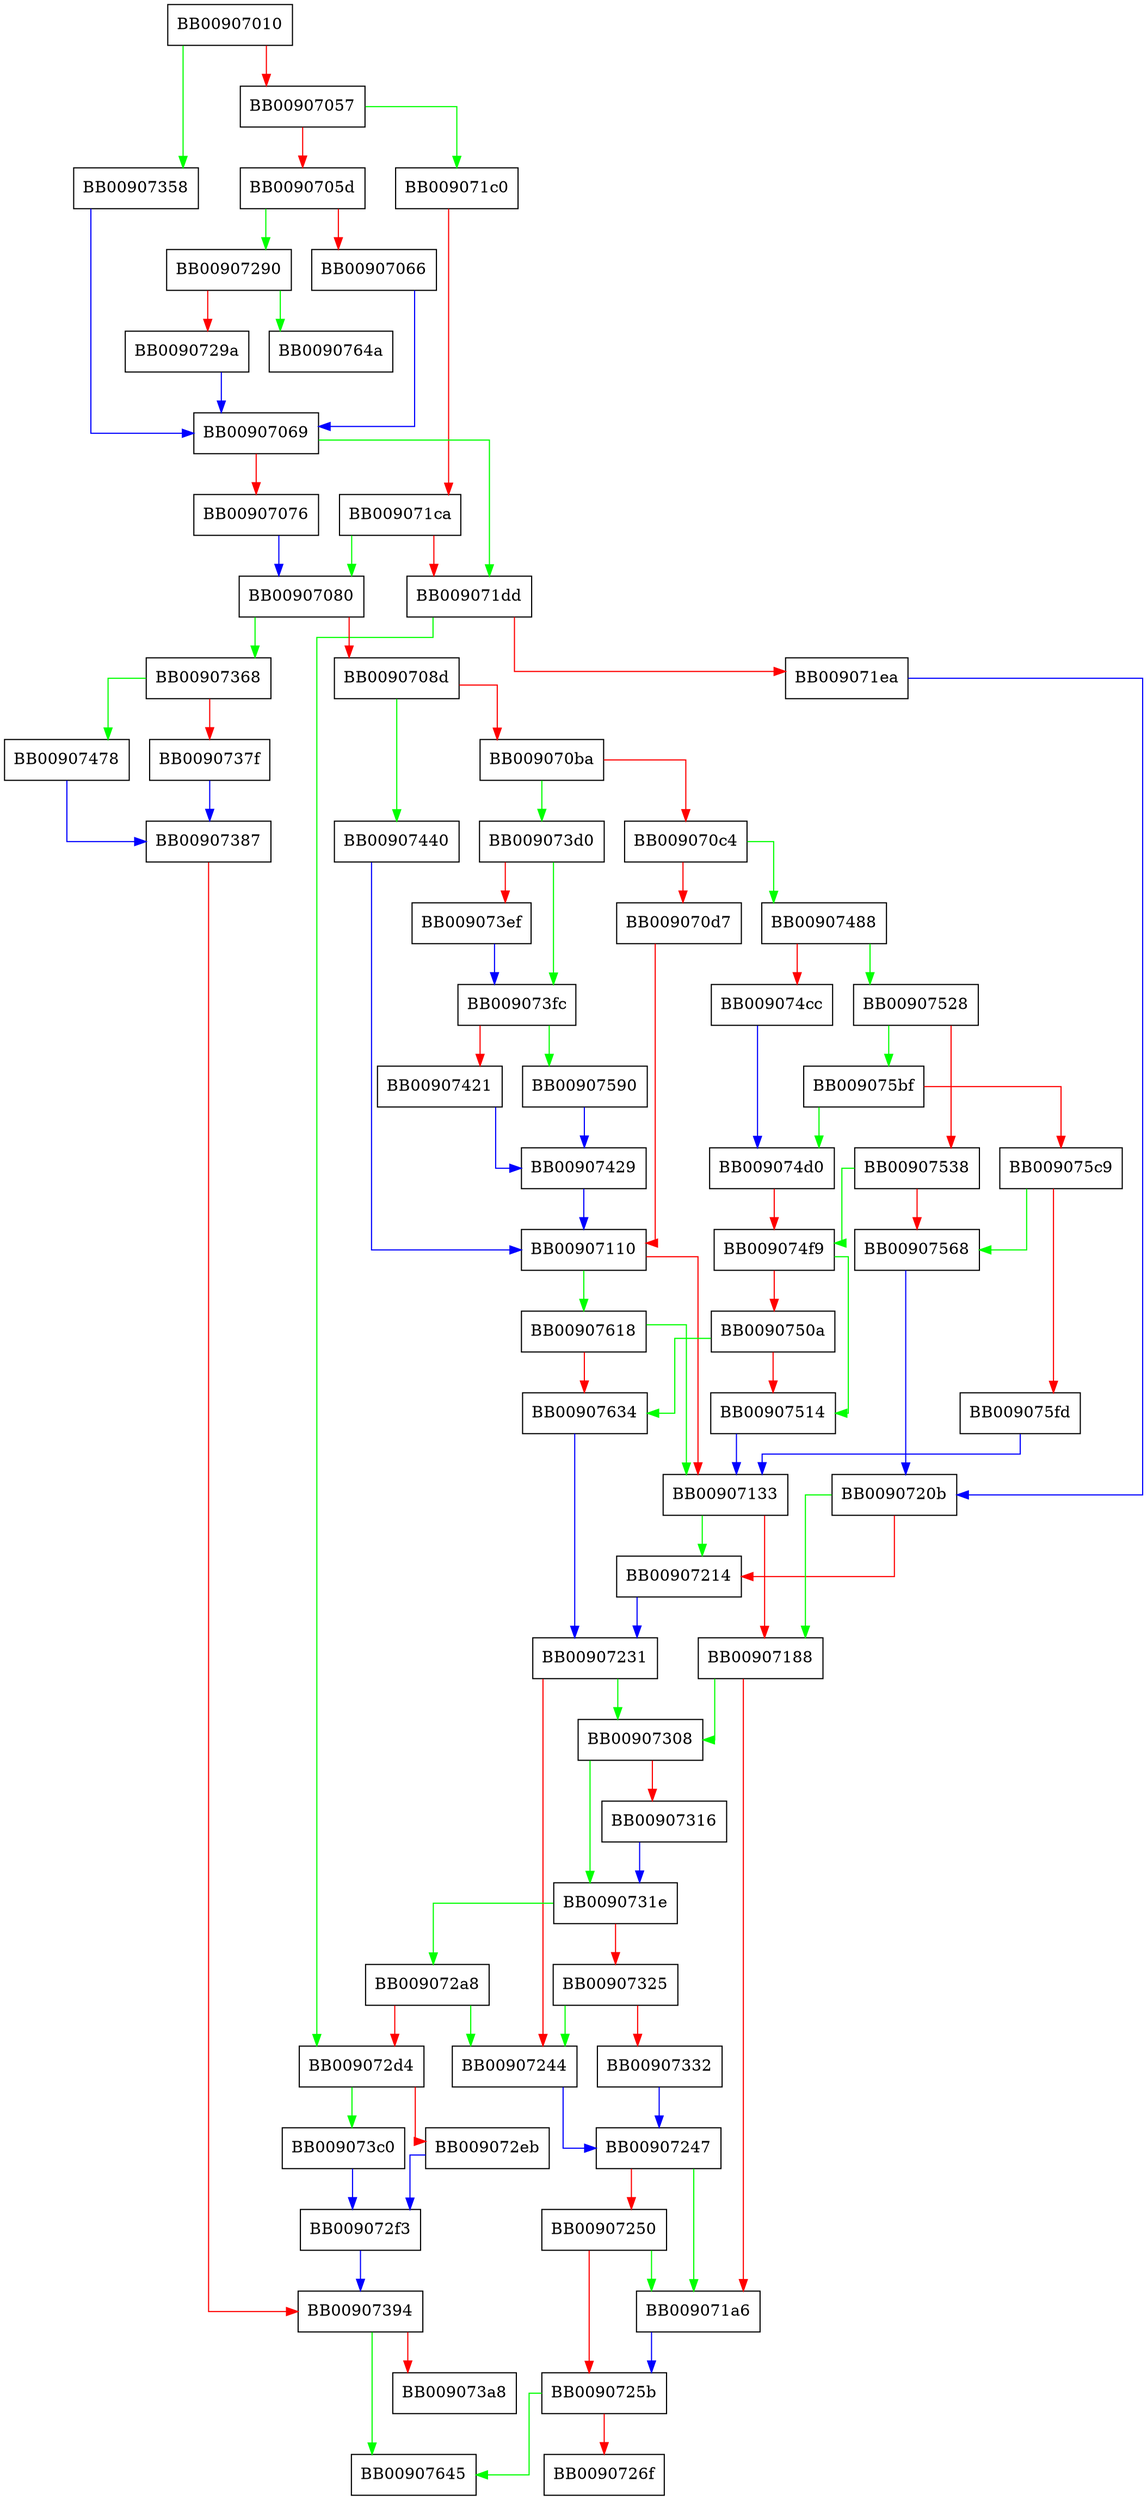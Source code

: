 digraph round_and_return {
  node [shape="box"];
  graph [splines=ortho];
  BB00907010 -> BB00907358 [color="green"];
  BB00907010 -> BB00907057 [color="red"];
  BB00907057 -> BB009071c0 [color="green"];
  BB00907057 -> BB0090705d [color="red"];
  BB0090705d -> BB00907290 [color="green"];
  BB0090705d -> BB00907066 [color="red"];
  BB00907066 -> BB00907069 [color="blue"];
  BB00907069 -> BB009071dd [color="green"];
  BB00907069 -> BB00907076 [color="red"];
  BB00907076 -> BB00907080 [color="blue"];
  BB00907080 -> BB00907368 [color="green"];
  BB00907080 -> BB0090708d [color="red"];
  BB0090708d -> BB00907440 [color="green"];
  BB0090708d -> BB009070ba [color="red"];
  BB009070ba -> BB009073d0 [color="green"];
  BB009070ba -> BB009070c4 [color="red"];
  BB009070c4 -> BB00907488 [color="green"];
  BB009070c4 -> BB009070d7 [color="red"];
  BB009070d7 -> BB00907110 [color="red"];
  BB00907110 -> BB00907618 [color="green"];
  BB00907110 -> BB00907133 [color="red"];
  BB00907133 -> BB00907214 [color="green"];
  BB00907133 -> BB00907188 [color="red"];
  BB00907188 -> BB00907308 [color="green"];
  BB00907188 -> BB009071a6 [color="red"];
  BB009071a6 -> BB0090725b [color="blue"];
  BB009071c0 -> BB009071ca [color="red"];
  BB009071ca -> BB00907080 [color="green"];
  BB009071ca -> BB009071dd [color="red"];
  BB009071dd -> BB009072d4 [color="green"];
  BB009071dd -> BB009071ea [color="red"];
  BB009071ea -> BB0090720b [color="blue"];
  BB0090720b -> BB00907188 [color="green"];
  BB0090720b -> BB00907214 [color="red"];
  BB00907214 -> BB00907231 [color="blue"];
  BB00907231 -> BB00907308 [color="green"];
  BB00907231 -> BB00907244 [color="red"];
  BB00907244 -> BB00907247 [color="blue"];
  BB00907247 -> BB009071a6 [color="green"];
  BB00907247 -> BB00907250 [color="red"];
  BB00907250 -> BB009071a6 [color="green"];
  BB00907250 -> BB0090725b [color="red"];
  BB0090725b -> BB00907645 [color="green"];
  BB0090725b -> BB0090726f [color="red"];
  BB00907290 -> BB0090764a [color="green"];
  BB00907290 -> BB0090729a [color="red"];
  BB0090729a -> BB00907069 [color="blue"];
  BB009072a8 -> BB00907244 [color="green"];
  BB009072a8 -> BB009072d4 [color="red"];
  BB009072d4 -> BB009073c0 [color="green"];
  BB009072d4 -> BB009072eb [color="red"];
  BB009072eb -> BB009072f3 [color="blue"];
  BB009072f3 -> BB00907394 [color="blue"];
  BB00907308 -> BB0090731e [color="green"];
  BB00907308 -> BB00907316 [color="red"];
  BB00907316 -> BB0090731e [color="blue"];
  BB0090731e -> BB009072a8 [color="green"];
  BB0090731e -> BB00907325 [color="red"];
  BB00907325 -> BB00907244 [color="green"];
  BB00907325 -> BB00907332 [color="red"];
  BB00907332 -> BB00907247 [color="blue"];
  BB00907358 -> BB00907069 [color="blue"];
  BB00907368 -> BB00907478 [color="green"];
  BB00907368 -> BB0090737f [color="red"];
  BB0090737f -> BB00907387 [color="blue"];
  BB00907387 -> BB00907394 [color="red"];
  BB00907394 -> BB00907645 [color="green"];
  BB00907394 -> BB009073a8 [color="red"];
  BB009073c0 -> BB009072f3 [color="blue"];
  BB009073d0 -> BB009073fc [color="green"];
  BB009073d0 -> BB009073ef [color="red"];
  BB009073ef -> BB009073fc [color="blue"];
  BB009073fc -> BB00907590 [color="green"];
  BB009073fc -> BB00907421 [color="red"];
  BB00907421 -> BB00907429 [color="blue"];
  BB00907429 -> BB00907110 [color="blue"];
  BB00907440 -> BB00907110 [color="blue"];
  BB00907478 -> BB00907387 [color="blue"];
  BB00907488 -> BB00907528 [color="green"];
  BB00907488 -> BB009074cc [color="red"];
  BB009074cc -> BB009074d0 [color="blue"];
  BB009074d0 -> BB009074f9 [color="red"];
  BB009074f9 -> BB00907514 [color="green"];
  BB009074f9 -> BB0090750a [color="red"];
  BB0090750a -> BB00907634 [color="green"];
  BB0090750a -> BB00907514 [color="red"];
  BB00907514 -> BB00907133 [color="blue"];
  BB00907528 -> BB009075bf [color="green"];
  BB00907528 -> BB00907538 [color="red"];
  BB00907538 -> BB009074f9 [color="green"];
  BB00907538 -> BB00907568 [color="red"];
  BB00907568 -> BB0090720b [color="blue"];
  BB00907590 -> BB00907429 [color="blue"];
  BB009075bf -> BB009074d0 [color="green"];
  BB009075bf -> BB009075c9 [color="red"];
  BB009075c9 -> BB00907568 [color="green"];
  BB009075c9 -> BB009075fd [color="red"];
  BB009075fd -> BB00907133 [color="blue"];
  BB00907618 -> BB00907133 [color="green"];
  BB00907618 -> BB00907634 [color="red"];
  BB00907634 -> BB00907231 [color="blue"];
}
